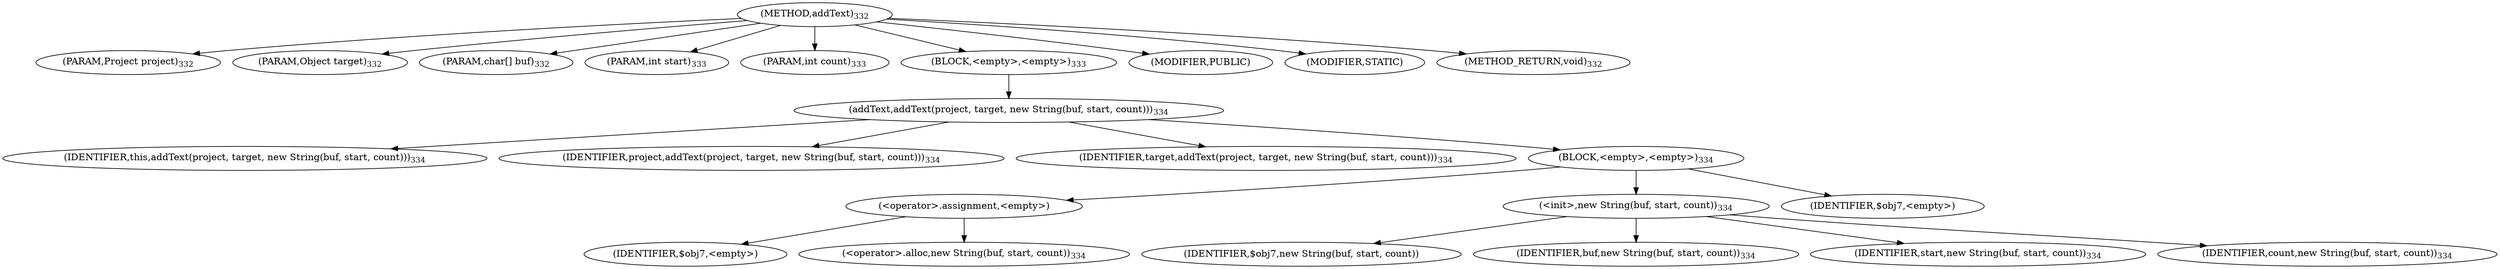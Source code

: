 digraph "addText" {  
"413" [label = <(METHOD,addText)<SUB>332</SUB>> ]
"414" [label = <(PARAM,Project project)<SUB>332</SUB>> ]
"415" [label = <(PARAM,Object target)<SUB>332</SUB>> ]
"416" [label = <(PARAM,char[] buf)<SUB>332</SUB>> ]
"417" [label = <(PARAM,int start)<SUB>333</SUB>> ]
"418" [label = <(PARAM,int count)<SUB>333</SUB>> ]
"419" [label = <(BLOCK,&lt;empty&gt;,&lt;empty&gt;)<SUB>333</SUB>> ]
"420" [label = <(addText,addText(project, target, new String(buf, start, count)))<SUB>334</SUB>> ]
"421" [label = <(IDENTIFIER,this,addText(project, target, new String(buf, start, count)))<SUB>334</SUB>> ]
"422" [label = <(IDENTIFIER,project,addText(project, target, new String(buf, start, count)))<SUB>334</SUB>> ]
"423" [label = <(IDENTIFIER,target,addText(project, target, new String(buf, start, count)))<SUB>334</SUB>> ]
"424" [label = <(BLOCK,&lt;empty&gt;,&lt;empty&gt;)<SUB>334</SUB>> ]
"425" [label = <(&lt;operator&gt;.assignment,&lt;empty&gt;)> ]
"426" [label = <(IDENTIFIER,$obj7,&lt;empty&gt;)> ]
"427" [label = <(&lt;operator&gt;.alloc,new String(buf, start, count))<SUB>334</SUB>> ]
"428" [label = <(&lt;init&gt;,new String(buf, start, count))<SUB>334</SUB>> ]
"429" [label = <(IDENTIFIER,$obj7,new String(buf, start, count))> ]
"430" [label = <(IDENTIFIER,buf,new String(buf, start, count))<SUB>334</SUB>> ]
"431" [label = <(IDENTIFIER,start,new String(buf, start, count))<SUB>334</SUB>> ]
"432" [label = <(IDENTIFIER,count,new String(buf, start, count))<SUB>334</SUB>> ]
"433" [label = <(IDENTIFIER,$obj7,&lt;empty&gt;)> ]
"434" [label = <(MODIFIER,PUBLIC)> ]
"435" [label = <(MODIFIER,STATIC)> ]
"436" [label = <(METHOD_RETURN,void)<SUB>332</SUB>> ]
  "413" -> "414" 
  "413" -> "415" 
  "413" -> "416" 
  "413" -> "417" 
  "413" -> "418" 
  "413" -> "419" 
  "413" -> "434" 
  "413" -> "435" 
  "413" -> "436" 
  "419" -> "420" 
  "420" -> "421" 
  "420" -> "422" 
  "420" -> "423" 
  "420" -> "424" 
  "424" -> "425" 
  "424" -> "428" 
  "424" -> "433" 
  "425" -> "426" 
  "425" -> "427" 
  "428" -> "429" 
  "428" -> "430" 
  "428" -> "431" 
  "428" -> "432" 
}
